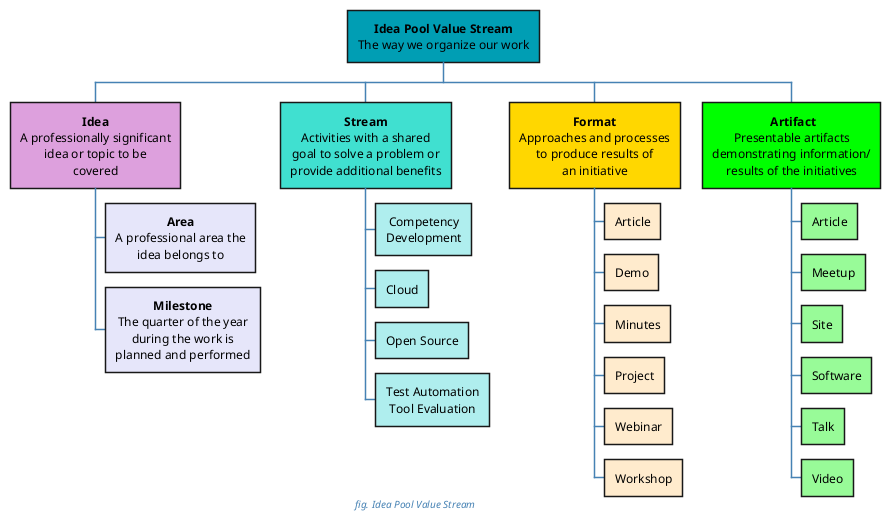 @startwbs

skinparam defaultTextAlignment center
skinparam backgroundColor transparent

skinparam caption {
    FontColor SteelBlue
    FontStyle italic
    FontSize 10pt
}

skinparam arrow {
    Color SteelBlue
    FontColor SteelBlue
}

caption fig. Idea Pool Value Stream

+[#009eb4]:**Idea Pool Value Stream**
The way we organize our work;

++[#Plum]:**Idea**
A professionally significant
idea or topic to be
covered;

++-[#Lavender]:**Area**
A professional area the
idea belongs to;

+++[#Lavender]:**Milestone**
The quarter of the year
during the work is
planned and performed;

++[#Turquoise]:**Stream**
Activities with a shared
goal to solve a problem or
provide additional benefits;

+++[#PaleTurquoise] Competency\nDevelopment
+++[#PaleTurquoise] Cloud
+++[#PaleTurquoise] Open Source
+++[#PaleTurquoise] Test Automation\nTool Evaluation

++[#Gold]:**Format**
Approaches and processes
to produce results of
an initiative;

+++[#BlanchedAlmond] Article
+++[#BlanchedAlmond] Demo
+++[#BlanchedAlmond] Minutes
+++[#BlanchedAlmond] Project
+++[#BlanchedAlmond] Webinar
+++[#BlanchedAlmond] Workshop

++[#Lime]: **Artifact**
Presentable artifacts
demonstrating information/
results of the initiatives;

+++[#PaleGreen] Article
+++[#PaleGreen] Meetup
+++[#PaleGreen] Site
+++[#PaleGreen] Software
+++[#PaleGreen] Talk
+++[#PaleGreen] Video

@endwbs